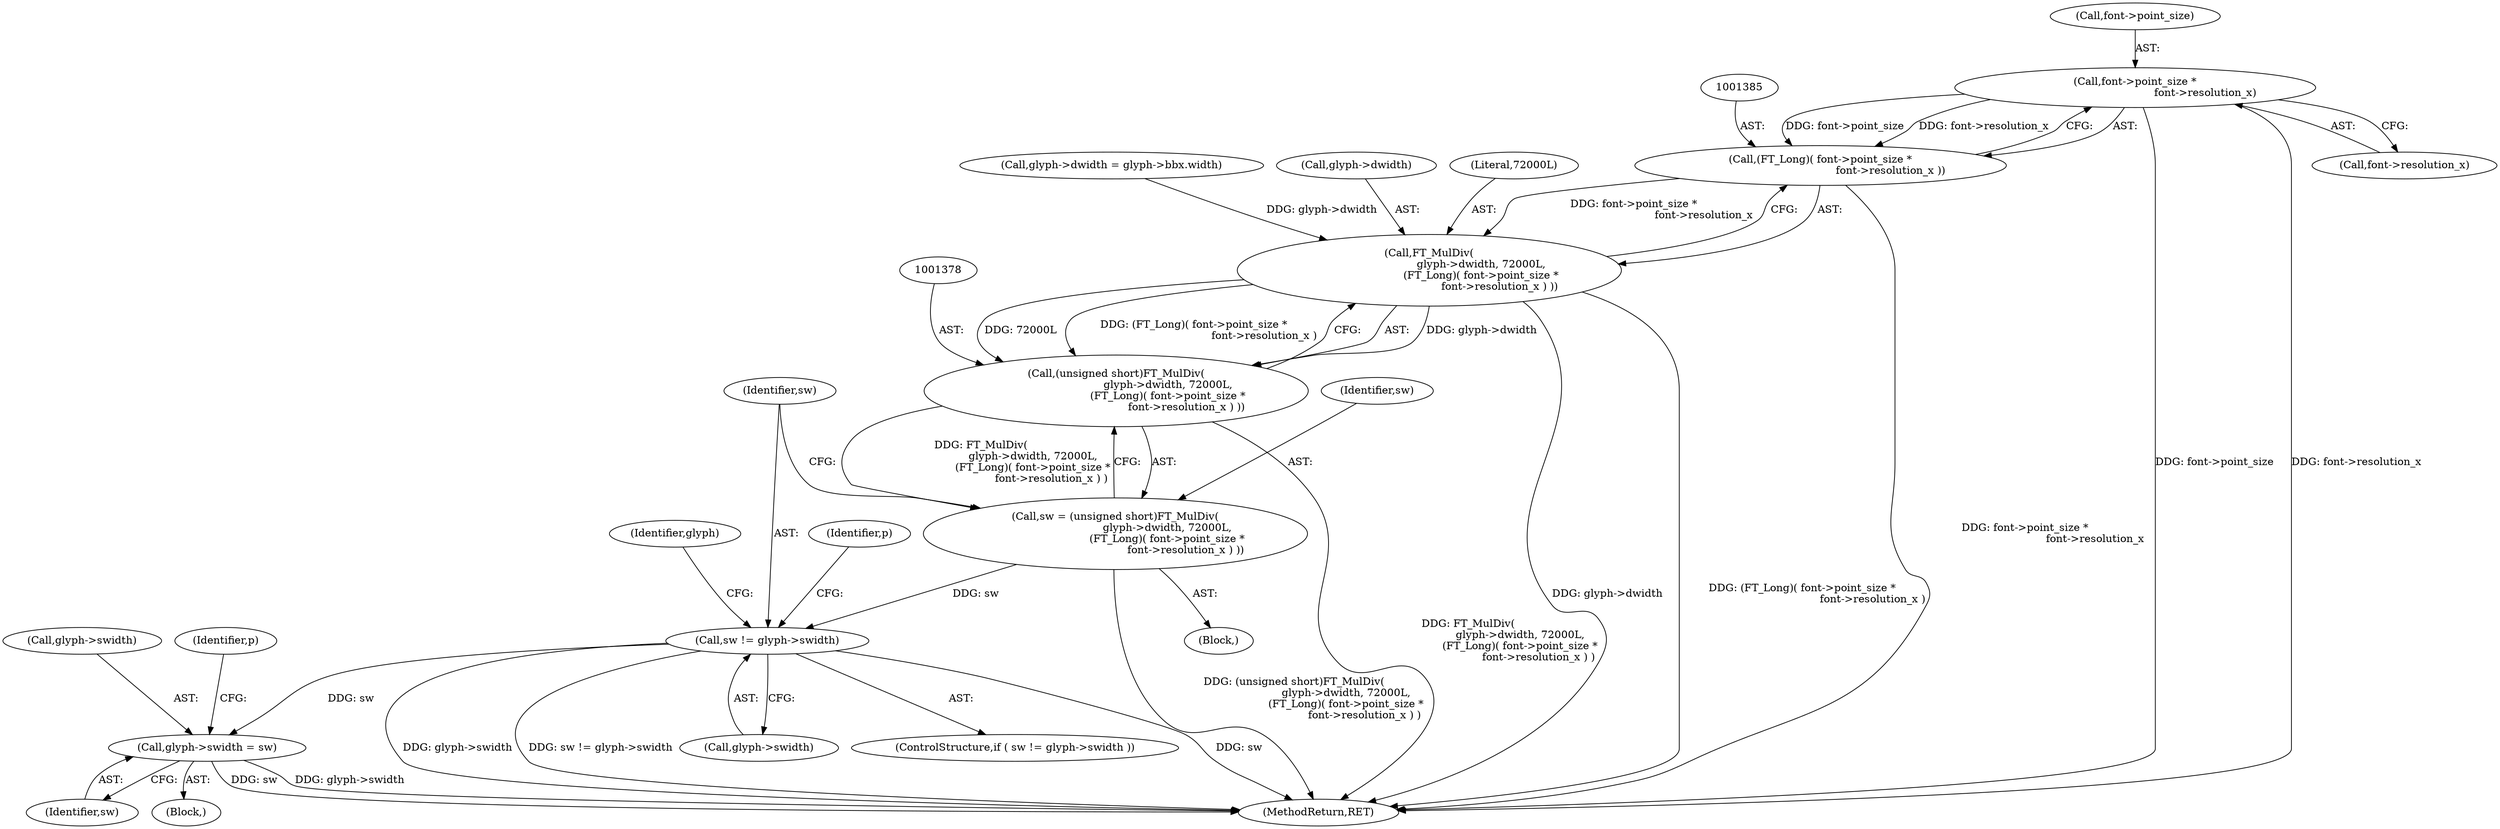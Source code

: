 digraph "0_savannah_7f2e4f4f553f6836be7683f66226afac3fa979b8@pointer" {
"1001386" [label="(Call,font->point_size *\n                                          font->resolution_x)"];
"1001384" [label="(Call,(FT_Long)( font->point_size *\n                                          font->resolution_x ))"];
"1001379" [label="(Call,FT_MulDiv(\n                               glyph->dwidth, 72000L,\n                               (FT_Long)( font->point_size *\n                                          font->resolution_x ) ))"];
"1001377" [label="(Call,(unsigned short)FT_MulDiv(\n                               glyph->dwidth, 72000L,\n                               (FT_Long)( font->point_size *\n                                          font->resolution_x ) ))"];
"1001375" [label="(Call,sw = (unsigned short)FT_MulDiv(\n                               glyph->dwidth, 72000L,\n                               (FT_Long)( font->point_size *\n                                          font->resolution_x ) ))"];
"1001394" [label="(Call,sw != glyph->swidth)"];
"1001400" [label="(Call,glyph->swidth = sw)"];
"1001356" [label="(Call,glyph->dwidth = glyph->bbx.width)"];
"1001408" [label="(Identifier,p)"];
"1001375" [label="(Call,sw = (unsigned short)FT_MulDiv(\n                               glyph->dwidth, 72000L,\n                               (FT_Long)( font->point_size *\n                                          font->resolution_x ) ))"];
"1001402" [label="(Identifier,glyph)"];
"1001404" [label="(Identifier,sw)"];
"1001380" [label="(Call,glyph->dwidth)"];
"1001401" [label="(Call,glyph->swidth)"];
"1001386" [label="(Call,font->point_size *\n                                          font->resolution_x)"];
"1001400" [label="(Call,glyph->swidth = sw)"];
"1001377" [label="(Call,(unsigned short)FT_MulDiv(\n                               glyph->dwidth, 72000L,\n                               (FT_Long)( font->point_size *\n                                          font->resolution_x ) ))"];
"1001387" [label="(Call,font->point_size)"];
"1001376" [label="(Identifier,sw)"];
"1001379" [label="(Call,FT_MulDiv(\n                               glyph->dwidth, 72000L,\n                               (FT_Long)( font->point_size *\n                                          font->resolution_x ) ))"];
"1001384" [label="(Call,(FT_Long)( font->point_size *\n                                          font->resolution_x ))"];
"1001390" [label="(Call,font->resolution_x)"];
"1001395" [label="(Identifier,sw)"];
"1001441" [label="(Identifier,p)"];
"1001373" [label="(Block,)"];
"1001383" [label="(Literal,72000L)"];
"1001562" [label="(MethodReturn,RET)"];
"1001399" [label="(Block,)"];
"1001396" [label="(Call,glyph->swidth)"];
"1001394" [label="(Call,sw != glyph->swidth)"];
"1001393" [label="(ControlStructure,if ( sw != glyph->swidth ))"];
"1001386" -> "1001384"  [label="AST: "];
"1001386" -> "1001390"  [label="CFG: "];
"1001387" -> "1001386"  [label="AST: "];
"1001390" -> "1001386"  [label="AST: "];
"1001384" -> "1001386"  [label="CFG: "];
"1001386" -> "1001562"  [label="DDG: font->point_size"];
"1001386" -> "1001562"  [label="DDG: font->resolution_x"];
"1001386" -> "1001384"  [label="DDG: font->point_size"];
"1001386" -> "1001384"  [label="DDG: font->resolution_x"];
"1001384" -> "1001379"  [label="AST: "];
"1001385" -> "1001384"  [label="AST: "];
"1001379" -> "1001384"  [label="CFG: "];
"1001384" -> "1001562"  [label="DDG: font->point_size *\n                                          font->resolution_x"];
"1001384" -> "1001379"  [label="DDG: font->point_size *\n                                          font->resolution_x"];
"1001379" -> "1001377"  [label="AST: "];
"1001380" -> "1001379"  [label="AST: "];
"1001383" -> "1001379"  [label="AST: "];
"1001377" -> "1001379"  [label="CFG: "];
"1001379" -> "1001562"  [label="DDG: glyph->dwidth"];
"1001379" -> "1001562"  [label="DDG: (FT_Long)( font->point_size *\n                                          font->resolution_x )"];
"1001379" -> "1001377"  [label="DDG: glyph->dwidth"];
"1001379" -> "1001377"  [label="DDG: 72000L"];
"1001379" -> "1001377"  [label="DDG: (FT_Long)( font->point_size *\n                                          font->resolution_x )"];
"1001356" -> "1001379"  [label="DDG: glyph->dwidth"];
"1001377" -> "1001375"  [label="AST: "];
"1001378" -> "1001377"  [label="AST: "];
"1001375" -> "1001377"  [label="CFG: "];
"1001377" -> "1001562"  [label="DDG: FT_MulDiv(\n                               glyph->dwidth, 72000L,\n                               (FT_Long)( font->point_size *\n                                          font->resolution_x ) )"];
"1001377" -> "1001375"  [label="DDG: FT_MulDiv(\n                               glyph->dwidth, 72000L,\n                               (FT_Long)( font->point_size *\n                                          font->resolution_x ) )"];
"1001375" -> "1001373"  [label="AST: "];
"1001376" -> "1001375"  [label="AST: "];
"1001395" -> "1001375"  [label="CFG: "];
"1001375" -> "1001562"  [label="DDG: (unsigned short)FT_MulDiv(\n                               glyph->dwidth, 72000L,\n                               (FT_Long)( font->point_size *\n                                          font->resolution_x ) )"];
"1001375" -> "1001394"  [label="DDG: sw"];
"1001394" -> "1001393"  [label="AST: "];
"1001394" -> "1001396"  [label="CFG: "];
"1001395" -> "1001394"  [label="AST: "];
"1001396" -> "1001394"  [label="AST: "];
"1001402" -> "1001394"  [label="CFG: "];
"1001441" -> "1001394"  [label="CFG: "];
"1001394" -> "1001562"  [label="DDG: sw != glyph->swidth"];
"1001394" -> "1001562"  [label="DDG: sw"];
"1001394" -> "1001562"  [label="DDG: glyph->swidth"];
"1001394" -> "1001400"  [label="DDG: sw"];
"1001400" -> "1001399"  [label="AST: "];
"1001400" -> "1001404"  [label="CFG: "];
"1001401" -> "1001400"  [label="AST: "];
"1001404" -> "1001400"  [label="AST: "];
"1001408" -> "1001400"  [label="CFG: "];
"1001400" -> "1001562"  [label="DDG: sw"];
"1001400" -> "1001562"  [label="DDG: glyph->swidth"];
}
